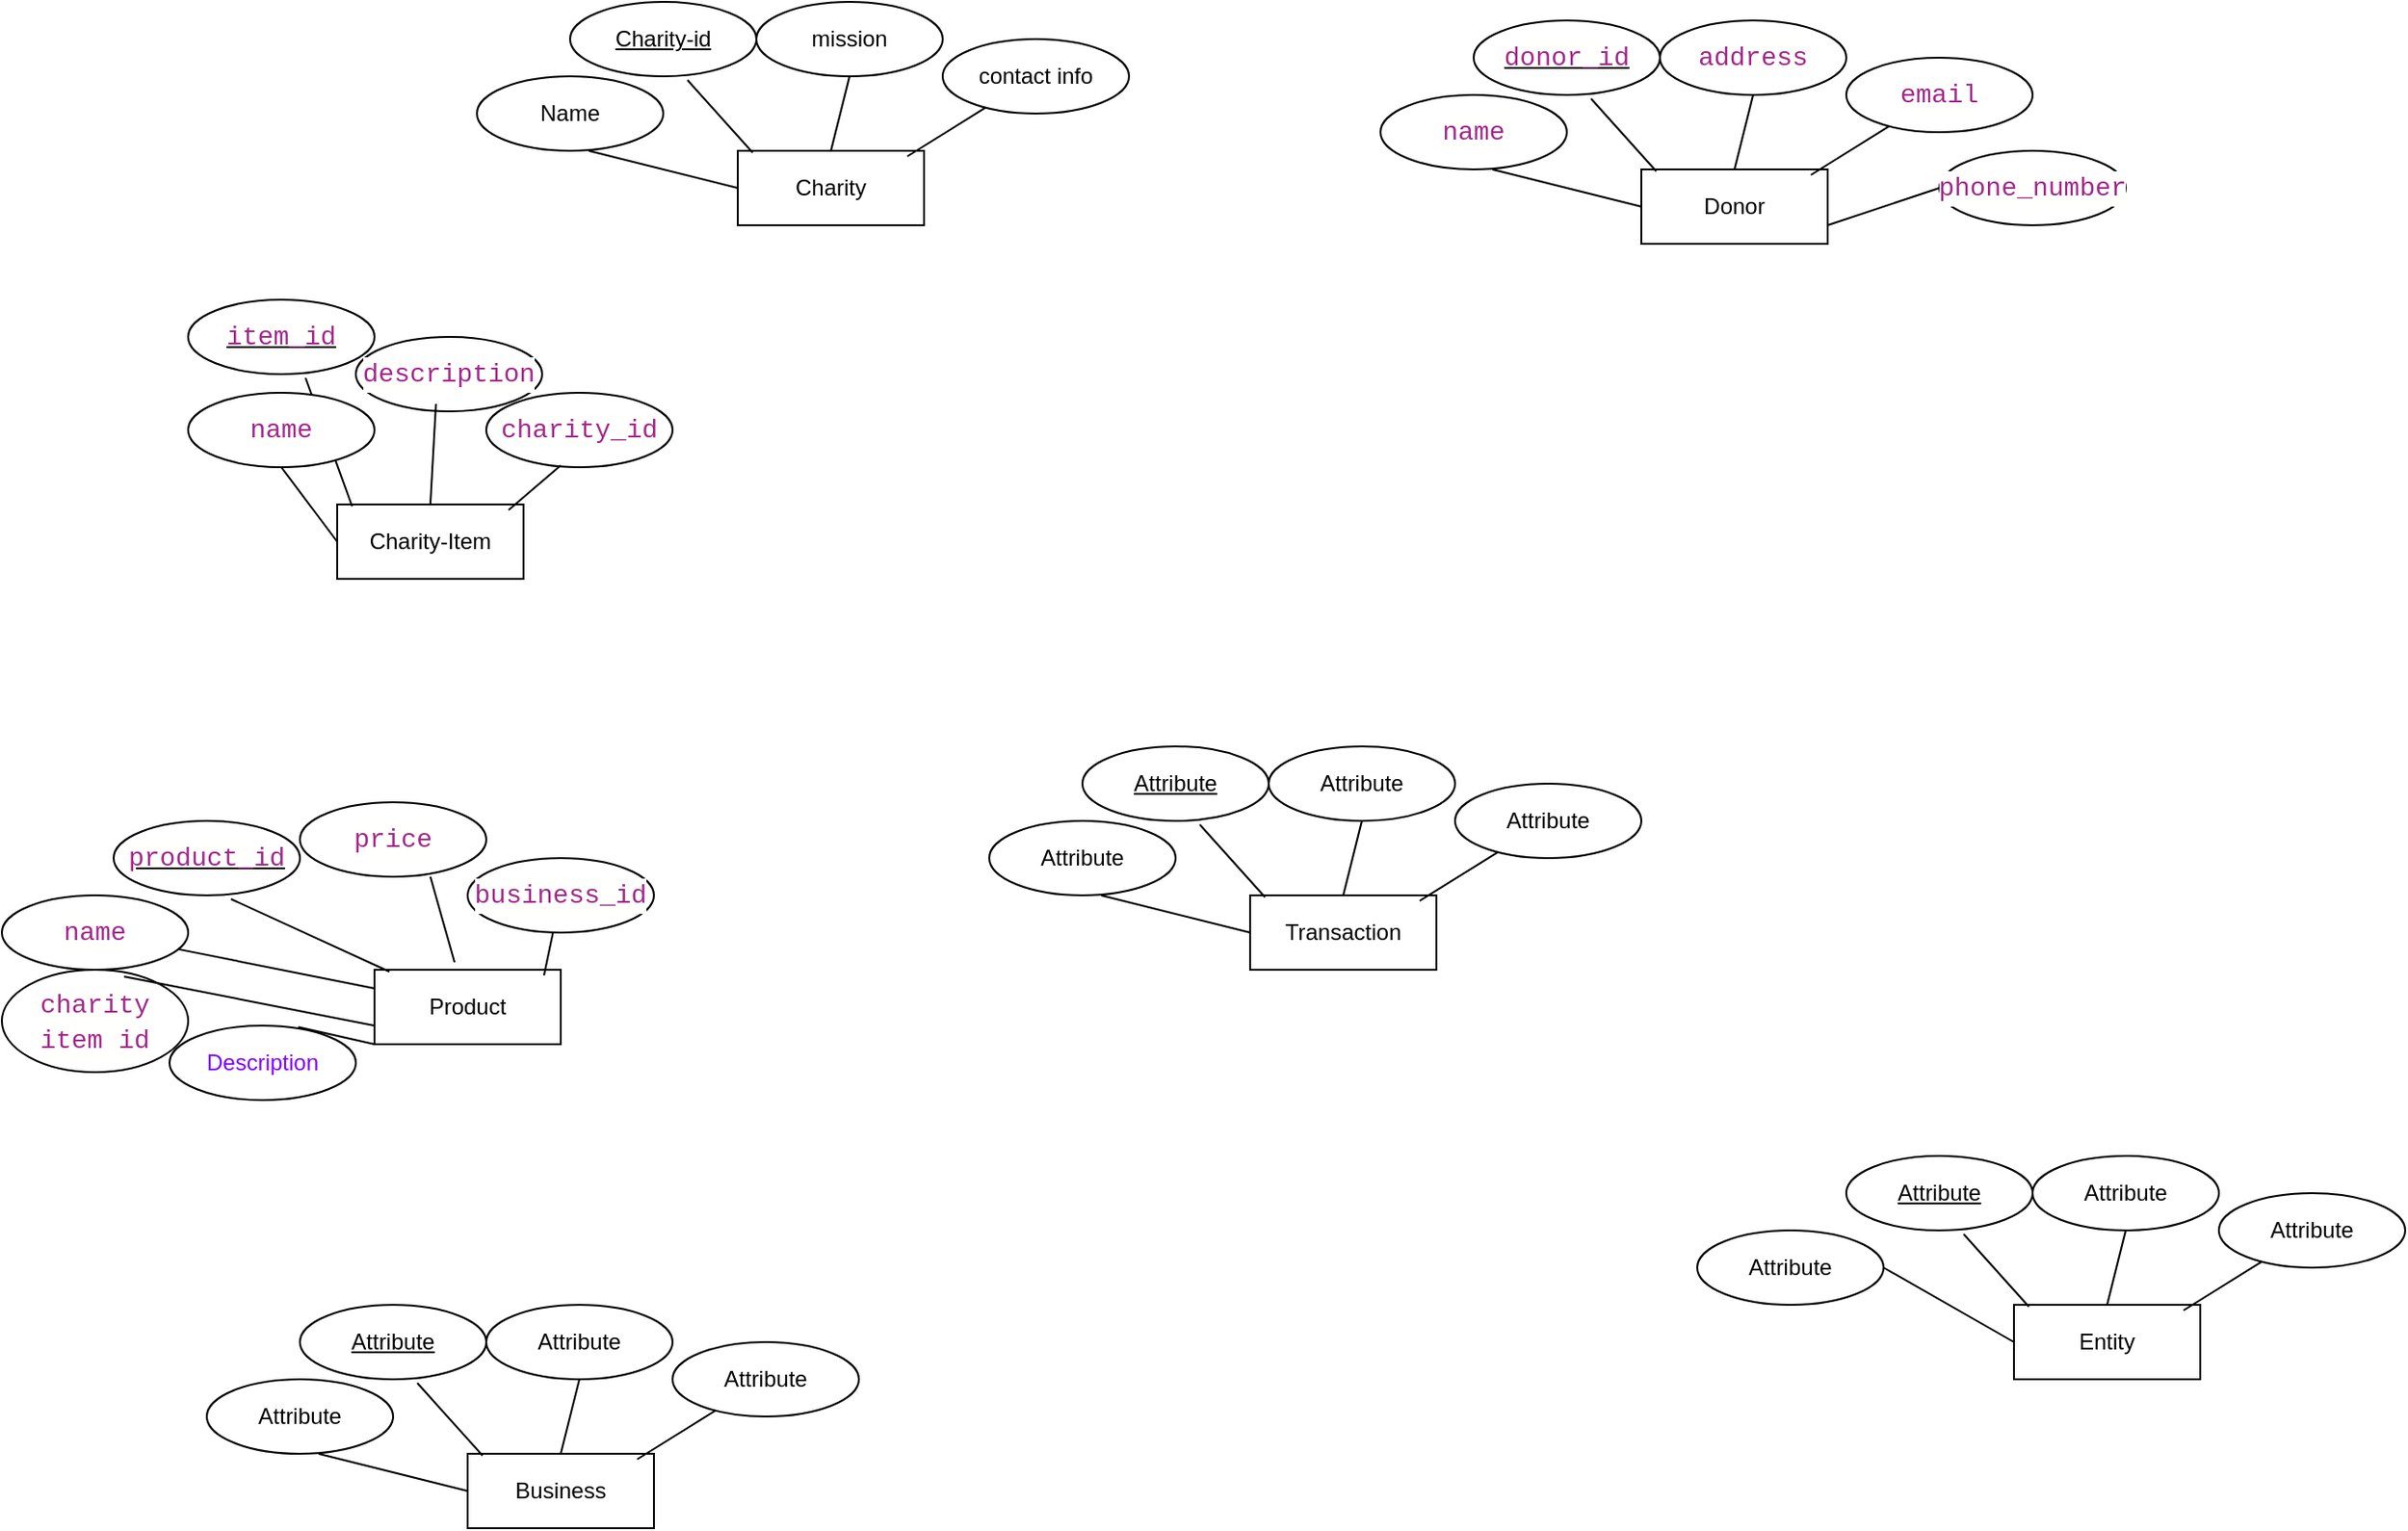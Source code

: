 <mxfile version="26.0.7" pages="2">
  <diagram name="Page-1" id="ijlf4zvdkOlsfLd_vSVo">
    <mxGraphModel dx="1885" dy="1651" grid="1" gridSize="10" guides="1" tooltips="1" connect="1" arrows="0" fold="1" page="1" pageScale="1" pageWidth="850" pageHeight="1100" math="0" shadow="0">
      <root>
        <mxCell id="0" />
        <mxCell id="1" parent="0" />
        <mxCell id="f_3bTo-v71N_Pe8UlLd5-6" value="Charity-Item" style="whiteSpace=wrap;html=1;align=center;" vertex="1" parent="1">
          <mxGeometry y="-40" width="100" height="40" as="geometry" />
        </mxCell>
        <mxCell id="f_3bTo-v71N_Pe8UlLd5-15" value="&lt;div style=&quot;background-color: rgb(255, 255, 254); font-family: Consolas, &amp;quot;Courier New&amp;quot;, monospace; font-size: 14px; line-height: 19px; white-space: pre;&quot;&gt;&lt;span style=&quot;color: #a22889;&quot;&gt;charity_id&lt;/span&gt;&lt;/div&gt;" style="ellipse;whiteSpace=wrap;html=1;align=center;" vertex="1" parent="1">
          <mxGeometry x="80" y="-100" width="100" height="40" as="geometry" />
        </mxCell>
        <mxCell id="f_3bTo-v71N_Pe8UlLd5-16" value="&lt;div style=&quot;background-color: rgb(255, 255, 254); font-family: Consolas, &amp;quot;Courier New&amp;quot;, monospace; font-size: 14px; line-height: 19px; white-space: pre;&quot;&gt;&lt;span style=&quot;color: #a22889;&quot;&gt;item_id&lt;/span&gt;&lt;/div&gt;" style="ellipse;whiteSpace=wrap;html=1;align=center;fontStyle=4;" vertex="1" parent="1">
          <mxGeometry x="-80" y="-150" width="100" height="40" as="geometry" />
        </mxCell>
        <mxCell id="f_3bTo-v71N_Pe8UlLd5-18" value="" style="endArrow=none;html=1;rounded=0;entryX=0;entryY=0.5;entryDx=0;entryDy=0;exitX=0.5;exitY=1;exitDx=0;exitDy=0;exitPerimeter=0;" edge="1" parent="1" source="f_3bTo-v71N_Pe8UlLd5-22" target="f_3bTo-v71N_Pe8UlLd5-6">
          <mxGeometry relative="1" as="geometry">
            <mxPoint x="-80" y="-100" as="sourcePoint" />
            <mxPoint x="20" y="10" as="targetPoint" />
          </mxGeometry>
        </mxCell>
        <mxCell id="f_3bTo-v71N_Pe8UlLd5-19" value="" style="endArrow=none;html=1;rounded=0;exitX=0.63;exitY=1.05;exitDx=0;exitDy=0;exitPerimeter=0;entryX=0.08;entryY=0.025;entryDx=0;entryDy=0;entryPerimeter=0;" edge="1" parent="1" source="f_3bTo-v71N_Pe8UlLd5-16" target="f_3bTo-v71N_Pe8UlLd5-6">
          <mxGeometry relative="1" as="geometry">
            <mxPoint x="-160" y="-10" as="sourcePoint" />
            <mxPoint x="-27" y="-10" as="targetPoint" />
          </mxGeometry>
        </mxCell>
        <mxCell id="f_3bTo-v71N_Pe8UlLd5-20" value="" style="endArrow=none;html=1;rounded=0;entryX=0.4;entryY=0.975;entryDx=0;entryDy=0;entryPerimeter=0;exitX=0.92;exitY=0.075;exitDx=0;exitDy=0;exitPerimeter=0;" edge="1" parent="1" source="f_3bTo-v71N_Pe8UlLd5-6" target="f_3bTo-v71N_Pe8UlLd5-15">
          <mxGeometry relative="1" as="geometry">
            <mxPoint x="110" y="-30" as="sourcePoint" />
            <mxPoint x="270" y="-30" as="targetPoint" />
            <Array as="points" />
          </mxGeometry>
        </mxCell>
        <mxCell id="f_3bTo-v71N_Pe8UlLd5-21" value="&lt;div style=&quot;background-color: rgb(255, 255, 254); font-family: Consolas, &amp;quot;Courier New&amp;quot;, monospace; font-size: 14px; line-height: 19px; white-space: pre;&quot;&gt;&lt;span style=&quot;color: #a22889;&quot;&gt;description&lt;/span&gt;&lt;/div&gt;" style="ellipse;whiteSpace=wrap;html=1;align=center;" vertex="1" parent="1">
          <mxGeometry x="10" y="-130" width="100" height="40" as="geometry" />
        </mxCell>
        <mxCell id="f_3bTo-v71N_Pe8UlLd5-22" value="&lt;div style=&quot;background-color: rgb(255, 255, 254); font-family: Consolas, &amp;quot;Courier New&amp;quot;, monospace; font-size: 14px; line-height: 19px; white-space: pre;&quot;&gt;&lt;span style=&quot;color: #a22889;&quot;&gt;name&lt;/span&gt;&lt;/div&gt;" style="ellipse;whiteSpace=wrap;html=1;align=center;" vertex="1" parent="1">
          <mxGeometry x="-80" y="-100" width="100" height="40" as="geometry" />
        </mxCell>
        <mxCell id="f_3bTo-v71N_Pe8UlLd5-23" value="Entity" style="whiteSpace=wrap;html=1;align=center;" vertex="1" parent="1">
          <mxGeometry x="900" y="390" width="100" height="40" as="geometry" />
        </mxCell>
        <mxCell id="f_3bTo-v71N_Pe8UlLd5-26" value="Attribute" style="ellipse;whiteSpace=wrap;html=1;align=center;" vertex="1" parent="1">
          <mxGeometry x="1010" y="330" width="100" height="40" as="geometry" />
        </mxCell>
        <mxCell id="f_3bTo-v71N_Pe8UlLd5-27" value="Attribute" style="ellipse;whiteSpace=wrap;html=1;align=center;fontStyle=4;" vertex="1" parent="1">
          <mxGeometry x="810" y="310" width="100" height="40" as="geometry" />
        </mxCell>
        <mxCell id="f_3bTo-v71N_Pe8UlLd5-28" value="" style="endArrow=none;html=1;rounded=0;entryX=0;entryY=0.5;entryDx=0;entryDy=0;exitX=1;exitY=0.5;exitDx=0;exitDy=0;exitPerimeter=0;" edge="1" parent="1" source="f_3bTo-v71N_Pe8UlLd5-32" target="f_3bTo-v71N_Pe8UlLd5-23">
          <mxGeometry relative="1" as="geometry">
            <mxPoint x="820" y="390" as="sourcePoint" />
            <mxPoint x="890" y="450" as="targetPoint" />
          </mxGeometry>
        </mxCell>
        <mxCell id="f_3bTo-v71N_Pe8UlLd5-29" value="" style="endArrow=none;html=1;rounded=0;exitX=0.63;exitY=1.05;exitDx=0;exitDy=0;exitPerimeter=0;entryX=0.08;entryY=0.025;entryDx=0;entryDy=0;entryPerimeter=0;" edge="1" parent="1" source="f_3bTo-v71N_Pe8UlLd5-27" target="f_3bTo-v71N_Pe8UlLd5-23">
          <mxGeometry relative="1" as="geometry">
            <mxPoint x="480" y="480" as="sourcePoint" />
            <mxPoint x="613" y="480" as="targetPoint" />
          </mxGeometry>
        </mxCell>
        <mxCell id="f_3bTo-v71N_Pe8UlLd5-30" value="" style="endArrow=none;html=1;rounded=0;exitX=0.91;exitY=0.075;exitDx=0;exitDy=0;exitPerimeter=0;" edge="1" parent="1" source="f_3bTo-v71N_Pe8UlLd5-23" target="f_3bTo-v71N_Pe8UlLd5-26">
          <mxGeometry relative="1" as="geometry">
            <mxPoint x="780" y="440" as="sourcePoint" />
            <mxPoint x="780" y="439" as="targetPoint" />
            <Array as="points" />
          </mxGeometry>
        </mxCell>
        <mxCell id="f_3bTo-v71N_Pe8UlLd5-31" value="Attribute" style="ellipse;whiteSpace=wrap;html=1;align=center;" vertex="1" parent="1">
          <mxGeometry x="910" y="310" width="100" height="40" as="geometry" />
        </mxCell>
        <mxCell id="f_3bTo-v71N_Pe8UlLd5-32" value="Attribute" style="ellipse;whiteSpace=wrap;html=1;align=center;" vertex="1" parent="1">
          <mxGeometry x="730" y="350" width="100" height="40" as="geometry" />
        </mxCell>
        <mxCell id="f_3bTo-v71N_Pe8UlLd5-44" value="Product" style="whiteSpace=wrap;html=1;align=center;" vertex="1" parent="1">
          <mxGeometry x="20" y="210" width="100" height="40" as="geometry" />
        </mxCell>
        <mxCell id="f_3bTo-v71N_Pe8UlLd5-47" value="&lt;div style=&quot;background-color: rgb(255, 255, 254); font-family: Consolas, &amp;quot;Courier New&amp;quot;, monospace; font-size: 14px; line-height: 19px; white-space: pre;&quot;&gt;&lt;span style=&quot;color: #a22889;&quot;&gt;business_id&lt;/span&gt;&lt;/div&gt;" style="ellipse;whiteSpace=wrap;html=1;align=center;" vertex="1" parent="1">
          <mxGeometry x="70" y="150" width="100" height="40" as="geometry" />
        </mxCell>
        <mxCell id="f_3bTo-v71N_Pe8UlLd5-48" value="&lt;div style=&quot;background-color: rgb(255, 255, 254); font-family: Consolas, &amp;quot;Courier New&amp;quot;, monospace; font-size: 14px; line-height: 19px; white-space: pre;&quot;&gt;&lt;span style=&quot;color: #a22889;&quot;&gt;product_id&lt;/span&gt;&lt;/div&gt;" style="ellipse;whiteSpace=wrap;html=1;align=center;fontStyle=4;" vertex="1" parent="1">
          <mxGeometry x="-120" y="130" width="100" height="40" as="geometry" />
        </mxCell>
        <mxCell id="f_3bTo-v71N_Pe8UlLd5-50" value="" style="endArrow=none;html=1;rounded=0;exitX=0.63;exitY=1.05;exitDx=0;exitDy=0;exitPerimeter=0;entryX=0.08;entryY=0.025;entryDx=0;entryDy=0;entryPerimeter=0;" edge="1" parent="1" source="f_3bTo-v71N_Pe8UlLd5-48" target="f_3bTo-v71N_Pe8UlLd5-44">
          <mxGeometry relative="1" as="geometry">
            <mxPoint x="-160" y="250" as="sourcePoint" />
            <mxPoint x="-27" y="250" as="targetPoint" />
          </mxGeometry>
        </mxCell>
        <mxCell id="f_3bTo-v71N_Pe8UlLd5-51" value="" style="endArrow=none;html=1;rounded=0;exitX=0.91;exitY=0.075;exitDx=0;exitDy=0;exitPerimeter=0;" edge="1" parent="1" source="f_3bTo-v71N_Pe8UlLd5-44" target="f_3bTo-v71N_Pe8UlLd5-47">
          <mxGeometry relative="1" as="geometry">
            <mxPoint x="140" y="210" as="sourcePoint" />
            <mxPoint x="140" y="209" as="targetPoint" />
            <Array as="points" />
          </mxGeometry>
        </mxCell>
        <mxCell id="f_3bTo-v71N_Pe8UlLd5-52" value="&lt;div style=&quot;background-color: rgb(255, 255, 254); font-family: Consolas, &amp;quot;Courier New&amp;quot;, monospace; font-size: 14px; line-height: 19px; white-space: pre;&quot;&gt;&lt;span style=&quot;color: #a22889;&quot;&gt;price&lt;/span&gt;&lt;/div&gt;" style="ellipse;whiteSpace=wrap;html=1;align=center;" vertex="1" parent="1">
          <mxGeometry x="-20" y="120" width="100" height="40" as="geometry" />
        </mxCell>
        <mxCell id="f_3bTo-v71N_Pe8UlLd5-66" value="" style="endArrow=none;html=1;rounded=0;exitX=0.5;exitY=0;exitDx=0;exitDy=0;entryX=0.43;entryY=0.9;entryDx=0;entryDy=0;entryPerimeter=0;" edge="1" parent="1" source="f_3bTo-v71N_Pe8UlLd5-6" target="f_3bTo-v71N_Pe8UlLd5-21">
          <mxGeometry relative="1" as="geometry">
            <mxPoint x="140" y="10" as="sourcePoint" />
            <mxPoint x="300" y="10" as="targetPoint" />
          </mxGeometry>
        </mxCell>
        <mxCell id="f_3bTo-v71N_Pe8UlLd5-67" value="" style="endArrow=none;html=1;rounded=0;entryX=0.5;entryY=0;entryDx=0;entryDy=0;exitX=0.5;exitY=1;exitDx=0;exitDy=0;" edge="1" parent="1" source="f_3bTo-v71N_Pe8UlLd5-31" target="f_3bTo-v71N_Pe8UlLd5-23">
          <mxGeometry relative="1" as="geometry">
            <mxPoint x="420" y="530" as="sourcePoint" />
            <mxPoint x="580" y="530" as="targetPoint" />
          </mxGeometry>
        </mxCell>
        <mxCell id="f_3bTo-v71N_Pe8UlLd5-68" value="" style="endArrow=none;html=1;rounded=0;exitX=0;exitY=0.25;exitDx=0;exitDy=0;" edge="1" parent="1" source="f_3bTo-v71N_Pe8UlLd5-44" target="f_3bTo-v71N_Pe8UlLd5-53">
          <mxGeometry relative="1" as="geometry">
            <mxPoint x="-50" y="210" as="sourcePoint" />
            <mxPoint x="20" y="230" as="targetPoint" />
          </mxGeometry>
        </mxCell>
        <mxCell id="f_3bTo-v71N_Pe8UlLd5-53" value="&lt;div style=&quot;background-color: rgb(255, 255, 254); font-family: Consolas, &amp;quot;Courier New&amp;quot;, monospace; font-size: 14px; line-height: 19px; white-space: pre;&quot;&gt;&lt;span style=&quot;color: #a22889;&quot;&gt;name&lt;/span&gt;&lt;/div&gt;" style="ellipse;whiteSpace=wrap;html=1;align=center;" vertex="1" parent="1">
          <mxGeometry x="-180" y="170" width="100" height="40" as="geometry" />
        </mxCell>
        <mxCell id="f_3bTo-v71N_Pe8UlLd5-69" value="" style="endArrow=none;html=1;rounded=0;entryX=0.7;entryY=1;entryDx=0;entryDy=0;entryPerimeter=0;exitX=0.43;exitY=-0.1;exitDx=0;exitDy=0;exitPerimeter=0;" edge="1" parent="1" source="f_3bTo-v71N_Pe8UlLd5-44" target="f_3bTo-v71N_Pe8UlLd5-52">
          <mxGeometry relative="1" as="geometry">
            <mxPoint x="180" y="70" as="sourcePoint" />
            <mxPoint x="340" y="70" as="targetPoint" />
          </mxGeometry>
        </mxCell>
        <mxCell id="f_3bTo-v71N_Pe8UlLd5-70" value="Transaction" style="whiteSpace=wrap;html=1;align=center;" vertex="1" parent="1">
          <mxGeometry x="490" y="170" width="100" height="40" as="geometry" />
        </mxCell>
        <mxCell id="f_3bTo-v71N_Pe8UlLd5-71" value="Attribute" style="ellipse;whiteSpace=wrap;html=1;align=center;" vertex="1" parent="1">
          <mxGeometry x="600" y="110" width="100" height="40" as="geometry" />
        </mxCell>
        <mxCell id="f_3bTo-v71N_Pe8UlLd5-72" value="Attribute" style="ellipse;whiteSpace=wrap;html=1;align=center;fontStyle=4;" vertex="1" parent="1">
          <mxGeometry x="400" y="90" width="100" height="40" as="geometry" />
        </mxCell>
        <mxCell id="f_3bTo-v71N_Pe8UlLd5-73" value="" style="endArrow=none;html=1;rounded=0;entryX=0;entryY=0.5;entryDx=0;entryDy=0;exitX=0.5;exitY=1;exitDx=0;exitDy=0;exitPerimeter=0;" edge="1" parent="1" target="f_3bTo-v71N_Pe8UlLd5-70">
          <mxGeometry relative="1" as="geometry">
            <mxPoint x="410" y="170" as="sourcePoint" />
            <mxPoint x="480" y="230" as="targetPoint" />
          </mxGeometry>
        </mxCell>
        <mxCell id="f_3bTo-v71N_Pe8UlLd5-74" value="" style="endArrow=none;html=1;rounded=0;exitX=0.63;exitY=1.05;exitDx=0;exitDy=0;exitPerimeter=0;entryX=0.08;entryY=0.025;entryDx=0;entryDy=0;entryPerimeter=0;" edge="1" parent="1" source="f_3bTo-v71N_Pe8UlLd5-72" target="f_3bTo-v71N_Pe8UlLd5-70">
          <mxGeometry relative="1" as="geometry">
            <mxPoint x="300" y="210" as="sourcePoint" />
            <mxPoint x="433" y="210" as="targetPoint" />
          </mxGeometry>
        </mxCell>
        <mxCell id="f_3bTo-v71N_Pe8UlLd5-75" value="" style="endArrow=none;html=1;rounded=0;exitX=0.91;exitY=0.075;exitDx=0;exitDy=0;exitPerimeter=0;" edge="1" parent="1" source="f_3bTo-v71N_Pe8UlLd5-70" target="f_3bTo-v71N_Pe8UlLd5-71">
          <mxGeometry relative="1" as="geometry">
            <mxPoint x="600" y="170" as="sourcePoint" />
            <mxPoint x="600" y="169" as="targetPoint" />
            <Array as="points" />
          </mxGeometry>
        </mxCell>
        <mxCell id="f_3bTo-v71N_Pe8UlLd5-76" value="Attribute" style="ellipse;whiteSpace=wrap;html=1;align=center;" vertex="1" parent="1">
          <mxGeometry x="500" y="90" width="100" height="40" as="geometry" />
        </mxCell>
        <mxCell id="f_3bTo-v71N_Pe8UlLd5-77" value="Attribute" style="ellipse;whiteSpace=wrap;html=1;align=center;" vertex="1" parent="1">
          <mxGeometry x="350" y="130" width="100" height="40" as="geometry" />
        </mxCell>
        <mxCell id="f_3bTo-v71N_Pe8UlLd5-78" value="" style="endArrow=none;html=1;rounded=0;entryX=0.5;entryY=0;entryDx=0;entryDy=0;exitX=0.5;exitY=1;exitDx=0;exitDy=0;" edge="1" parent="1" source="f_3bTo-v71N_Pe8UlLd5-76" target="f_3bTo-v71N_Pe8UlLd5-70">
          <mxGeometry relative="1" as="geometry">
            <mxPoint x="240" y="260" as="sourcePoint" />
            <mxPoint x="400" y="260" as="targetPoint" />
          </mxGeometry>
        </mxCell>
        <mxCell id="f_3bTo-v71N_Pe8UlLd5-88" value="Business" style="whiteSpace=wrap;html=1;align=center;" vertex="1" parent="1">
          <mxGeometry x="70" y="470" width="100" height="40" as="geometry" />
        </mxCell>
        <mxCell id="f_3bTo-v71N_Pe8UlLd5-89" value="Attribute" style="ellipse;whiteSpace=wrap;html=1;align=center;" vertex="1" parent="1">
          <mxGeometry x="180" y="410" width="100" height="40" as="geometry" />
        </mxCell>
        <mxCell id="f_3bTo-v71N_Pe8UlLd5-90" value="Attribute" style="ellipse;whiteSpace=wrap;html=1;align=center;fontStyle=4;" vertex="1" parent="1">
          <mxGeometry x="-20" y="390" width="100" height="40" as="geometry" />
        </mxCell>
        <mxCell id="f_3bTo-v71N_Pe8UlLd5-91" value="" style="endArrow=none;html=1;rounded=0;entryX=0;entryY=0.5;entryDx=0;entryDy=0;exitX=0.5;exitY=1;exitDx=0;exitDy=0;exitPerimeter=0;" edge="1" parent="1" target="f_3bTo-v71N_Pe8UlLd5-88">
          <mxGeometry relative="1" as="geometry">
            <mxPoint x="-10" y="470" as="sourcePoint" />
            <mxPoint x="60" y="530" as="targetPoint" />
          </mxGeometry>
        </mxCell>
        <mxCell id="f_3bTo-v71N_Pe8UlLd5-92" value="" style="endArrow=none;html=1;rounded=0;exitX=0.63;exitY=1.05;exitDx=0;exitDy=0;exitPerimeter=0;entryX=0.08;entryY=0.025;entryDx=0;entryDy=0;entryPerimeter=0;" edge="1" parent="1" source="f_3bTo-v71N_Pe8UlLd5-90" target="f_3bTo-v71N_Pe8UlLd5-88">
          <mxGeometry relative="1" as="geometry">
            <mxPoint x="-120" y="510" as="sourcePoint" />
            <mxPoint x="13" y="510" as="targetPoint" />
          </mxGeometry>
        </mxCell>
        <mxCell id="f_3bTo-v71N_Pe8UlLd5-93" value="" style="endArrow=none;html=1;rounded=0;exitX=0.91;exitY=0.075;exitDx=0;exitDy=0;exitPerimeter=0;" edge="1" parent="1" source="f_3bTo-v71N_Pe8UlLd5-88" target="f_3bTo-v71N_Pe8UlLd5-89">
          <mxGeometry relative="1" as="geometry">
            <mxPoint x="180" y="470" as="sourcePoint" />
            <mxPoint x="180" y="469" as="targetPoint" />
            <Array as="points" />
          </mxGeometry>
        </mxCell>
        <mxCell id="f_3bTo-v71N_Pe8UlLd5-94" value="Attribute" style="ellipse;whiteSpace=wrap;html=1;align=center;" vertex="1" parent="1">
          <mxGeometry x="80" y="390" width="100" height="40" as="geometry" />
        </mxCell>
        <mxCell id="f_3bTo-v71N_Pe8UlLd5-95" value="Attribute" style="ellipse;whiteSpace=wrap;html=1;align=center;" vertex="1" parent="1">
          <mxGeometry x="-70" y="430" width="100" height="40" as="geometry" />
        </mxCell>
        <mxCell id="f_3bTo-v71N_Pe8UlLd5-96" value="" style="endArrow=none;html=1;rounded=0;entryX=0.5;entryY=0;entryDx=0;entryDy=0;exitX=0.5;exitY=1;exitDx=0;exitDy=0;" edge="1" parent="1" source="f_3bTo-v71N_Pe8UlLd5-94" target="f_3bTo-v71N_Pe8UlLd5-88">
          <mxGeometry relative="1" as="geometry">
            <mxPoint x="-180" y="560" as="sourcePoint" />
            <mxPoint x="-20" y="560" as="targetPoint" />
          </mxGeometry>
        </mxCell>
        <mxCell id="f_3bTo-v71N_Pe8UlLd5-97" value="Charity" style="whiteSpace=wrap;html=1;align=center;" vertex="1" parent="1">
          <mxGeometry x="215" y="-230" width="100" height="40" as="geometry" />
        </mxCell>
        <mxCell id="f_3bTo-v71N_Pe8UlLd5-98" value="contact info" style="ellipse;whiteSpace=wrap;html=1;align=center;" vertex="1" parent="1">
          <mxGeometry x="325" y="-290" width="100" height="40" as="geometry" />
        </mxCell>
        <mxCell id="f_3bTo-v71N_Pe8UlLd5-99" value="Charity-id" style="ellipse;whiteSpace=wrap;html=1;align=center;fontStyle=4;" vertex="1" parent="1">
          <mxGeometry x="125" y="-310" width="100" height="40" as="geometry" />
        </mxCell>
        <mxCell id="f_3bTo-v71N_Pe8UlLd5-100" value="" style="endArrow=none;html=1;rounded=0;entryX=0;entryY=0.5;entryDx=0;entryDy=0;exitX=0.5;exitY=1;exitDx=0;exitDy=0;exitPerimeter=0;" edge="1" parent="1" target="f_3bTo-v71N_Pe8UlLd5-97">
          <mxGeometry relative="1" as="geometry">
            <mxPoint x="135" y="-230" as="sourcePoint" />
            <mxPoint x="205" y="-170" as="targetPoint" />
          </mxGeometry>
        </mxCell>
        <mxCell id="f_3bTo-v71N_Pe8UlLd5-101" value="" style="endArrow=none;html=1;rounded=0;exitX=0.63;exitY=1.05;exitDx=0;exitDy=0;exitPerimeter=0;entryX=0.08;entryY=0.025;entryDx=0;entryDy=0;entryPerimeter=0;" edge="1" parent="1" source="f_3bTo-v71N_Pe8UlLd5-99" target="f_3bTo-v71N_Pe8UlLd5-97">
          <mxGeometry relative="1" as="geometry">
            <mxPoint x="25" y="-190" as="sourcePoint" />
            <mxPoint x="158" y="-190" as="targetPoint" />
          </mxGeometry>
        </mxCell>
        <mxCell id="f_3bTo-v71N_Pe8UlLd5-102" value="" style="endArrow=none;html=1;rounded=0;exitX=0.91;exitY=0.075;exitDx=0;exitDy=0;exitPerimeter=0;" edge="1" parent="1" source="f_3bTo-v71N_Pe8UlLd5-97" target="f_3bTo-v71N_Pe8UlLd5-98">
          <mxGeometry relative="1" as="geometry">
            <mxPoint x="325" y="-230" as="sourcePoint" />
            <mxPoint x="325" y="-231" as="targetPoint" />
            <Array as="points" />
          </mxGeometry>
        </mxCell>
        <mxCell id="f_3bTo-v71N_Pe8UlLd5-103" value="mission" style="ellipse;whiteSpace=wrap;html=1;align=center;" vertex="1" parent="1">
          <mxGeometry x="225" y="-310" width="100" height="40" as="geometry" />
        </mxCell>
        <mxCell id="f_3bTo-v71N_Pe8UlLd5-104" value="Name" style="ellipse;whiteSpace=wrap;html=1;align=center;" vertex="1" parent="1">
          <mxGeometry x="75" y="-270" width="100" height="40" as="geometry" />
        </mxCell>
        <mxCell id="f_3bTo-v71N_Pe8UlLd5-105" value="" style="endArrow=none;html=1;rounded=0;entryX=0.5;entryY=0;entryDx=0;entryDy=0;exitX=0.5;exitY=1;exitDx=0;exitDy=0;" edge="1" parent="1" source="f_3bTo-v71N_Pe8UlLd5-103" target="f_3bTo-v71N_Pe8UlLd5-97">
          <mxGeometry relative="1" as="geometry">
            <mxPoint x="-35" y="-140" as="sourcePoint" />
            <mxPoint x="125" y="-140" as="targetPoint" />
          </mxGeometry>
        </mxCell>
        <mxCell id="NgoNU6PQMkb65_Xpgjqk-1" value="Donor" style="whiteSpace=wrap;html=1;align=center;" vertex="1" parent="1">
          <mxGeometry x="700" y="-220" width="100" height="40" as="geometry" />
        </mxCell>
        <mxCell id="NgoNU6PQMkb65_Xpgjqk-2" value="&lt;div style=&quot;background-color: rgb(255, 255, 254); font-family: Consolas, &amp;quot;Courier New&amp;quot;, monospace; font-size: 14px; line-height: 19px; white-space: pre;&quot;&gt;&lt;span style=&quot;color: #a22889;&quot;&gt;email&lt;/span&gt;&lt;/div&gt;" style="ellipse;whiteSpace=wrap;html=1;align=center;" vertex="1" parent="1">
          <mxGeometry x="810" y="-280" width="100" height="40" as="geometry" />
        </mxCell>
        <mxCell id="NgoNU6PQMkb65_Xpgjqk-3" value="&lt;div style=&quot;background-color: rgb(255, 255, 254); font-family: Consolas, &amp;quot;Courier New&amp;quot;, monospace; font-size: 14px; line-height: 19px; white-space: pre;&quot;&gt;&lt;span style=&quot;color: #a22889;&quot;&gt;donor_id&lt;/span&gt;&lt;/div&gt;" style="ellipse;whiteSpace=wrap;html=1;align=center;fontStyle=4;" vertex="1" parent="1">
          <mxGeometry x="610" y="-300" width="100" height="40" as="geometry" />
        </mxCell>
        <mxCell id="NgoNU6PQMkb65_Xpgjqk-4" value="" style="endArrow=none;html=1;rounded=0;entryX=0;entryY=0.5;entryDx=0;entryDy=0;exitX=0.5;exitY=1;exitDx=0;exitDy=0;exitPerimeter=0;" edge="1" parent="1" target="NgoNU6PQMkb65_Xpgjqk-1">
          <mxGeometry relative="1" as="geometry">
            <mxPoint x="620" y="-220" as="sourcePoint" />
            <mxPoint x="690" y="-160" as="targetPoint" />
          </mxGeometry>
        </mxCell>
        <mxCell id="NgoNU6PQMkb65_Xpgjqk-5" value="" style="endArrow=none;html=1;rounded=0;exitX=0.63;exitY=1.05;exitDx=0;exitDy=0;exitPerimeter=0;entryX=0.08;entryY=0.025;entryDx=0;entryDy=0;entryPerimeter=0;" edge="1" parent="1" source="NgoNU6PQMkb65_Xpgjqk-3" target="NgoNU6PQMkb65_Xpgjqk-1">
          <mxGeometry relative="1" as="geometry">
            <mxPoint x="510" y="-180" as="sourcePoint" />
            <mxPoint x="643" y="-180" as="targetPoint" />
          </mxGeometry>
        </mxCell>
        <mxCell id="NgoNU6PQMkb65_Xpgjqk-6" value="" style="endArrow=none;html=1;rounded=0;exitX=0.91;exitY=0.075;exitDx=0;exitDy=0;exitPerimeter=0;" edge="1" parent="1" source="NgoNU6PQMkb65_Xpgjqk-1" target="NgoNU6PQMkb65_Xpgjqk-2">
          <mxGeometry relative="1" as="geometry">
            <mxPoint x="810" y="-220" as="sourcePoint" />
            <mxPoint x="810" y="-221" as="targetPoint" />
            <Array as="points" />
          </mxGeometry>
        </mxCell>
        <mxCell id="NgoNU6PQMkb65_Xpgjqk-7" value="&lt;div style=&quot;background-color: rgb(255, 255, 254); font-family: Consolas, &amp;quot;Courier New&amp;quot;, monospace; font-size: 14px; line-height: 19px; white-space: pre;&quot;&gt;&lt;span style=&quot;color: #a22889;&quot;&gt;address&lt;/span&gt;&lt;/div&gt;" style="ellipse;whiteSpace=wrap;html=1;align=center;" vertex="1" parent="1">
          <mxGeometry x="710" y="-300" width="100" height="40" as="geometry" />
        </mxCell>
        <mxCell id="NgoNU6PQMkb65_Xpgjqk-8" value="&lt;div style=&quot;background-color: rgb(255, 255, 254); font-family: Consolas, &amp;quot;Courier New&amp;quot;, monospace; font-size: 14px; line-height: 19px; white-space: pre;&quot;&gt;&lt;span style=&quot;color: #a22889;&quot;&gt;name&lt;/span&gt;&lt;/div&gt;" style="ellipse;whiteSpace=wrap;html=1;align=center;" vertex="1" parent="1">
          <mxGeometry x="560" y="-260" width="100" height="40" as="geometry" />
        </mxCell>
        <mxCell id="NgoNU6PQMkb65_Xpgjqk-9" value="" style="endArrow=none;html=1;rounded=0;entryX=0.5;entryY=0;entryDx=0;entryDy=0;exitX=0.5;exitY=1;exitDx=0;exitDy=0;" edge="1" parent="1" source="NgoNU6PQMkb65_Xpgjqk-7" target="NgoNU6PQMkb65_Xpgjqk-1">
          <mxGeometry relative="1" as="geometry">
            <mxPoint x="450" y="-130" as="sourcePoint" />
            <mxPoint x="610" y="-130" as="targetPoint" />
          </mxGeometry>
        </mxCell>
        <mxCell id="NgoNU6PQMkb65_Xpgjqk-10" value="&lt;font style=&quot;color: rgb(127, 0, 255); background-color: rgb(255, 255, 255);&quot;&gt;Description&lt;/font&gt;" style="ellipse;whiteSpace=wrap;html=1;align=center;" vertex="1" parent="1">
          <mxGeometry x="-90" y="240" width="100" height="40" as="geometry" />
        </mxCell>
        <mxCell id="NgoNU6PQMkb65_Xpgjqk-11" value="" style="endArrow=none;html=1;rounded=0;entryX=0.691;entryY=0.019;entryDx=0;entryDy=0;exitX=0;exitY=1;exitDx=0;exitDy=0;entryPerimeter=0;" edge="1" parent="1" source="f_3bTo-v71N_Pe8UlLd5-44" target="NgoNU6PQMkb65_Xpgjqk-10">
          <mxGeometry relative="1" as="geometry">
            <mxPoint x="50" y="330" as="sourcePoint" />
            <mxPoint x="120" y="280" as="targetPoint" />
          </mxGeometry>
        </mxCell>
        <mxCell id="NgoNU6PQMkb65_Xpgjqk-12" value="&lt;div style=&quot;background-color: rgb(255, 255, 254); font-family: Consolas, &amp;quot;Courier New&amp;quot;, monospace; font-size: 14px; line-height: 19px; white-space: pre;&quot;&gt;&lt;span style=&quot;color: #a22889;&quot;&gt;charity&lt;/span&gt;&lt;/div&gt;&lt;div style=&quot;background-color: rgb(255, 255, 254); font-family: Consolas, &amp;quot;Courier New&amp;quot;, monospace; font-size: 14px; line-height: 19px; white-space: pre;&quot;&gt;&lt;span style=&quot;color: #a22889;&quot;&gt;item id&lt;/span&gt;&lt;/div&gt;" style="ellipse;whiteSpace=wrap;html=1;align=center;" vertex="1" parent="1">
          <mxGeometry x="-180" y="210" width="100" height="55" as="geometry" />
        </mxCell>
        <mxCell id="NgoNU6PQMkb65_Xpgjqk-13" value="" style="endArrow=none;html=1;rounded=0;entryX=0.656;entryY=0.065;entryDx=0;entryDy=0;entryPerimeter=0;exitX=0;exitY=0.75;exitDx=0;exitDy=0;" edge="1" parent="1" target="NgoNU6PQMkb65_Xpgjqk-12" source="f_3bTo-v71N_Pe8UlLd5-44">
          <mxGeometry relative="1" as="geometry">
            <mxPoint x="20" y="230" as="sourcePoint" />
            <mxPoint x="-60" y="290" as="targetPoint" />
          </mxGeometry>
        </mxCell>
        <mxCell id="NgoNU6PQMkb65_Xpgjqk-14" value="&lt;div style=&quot;background-color: rgb(255, 255, 254); font-family: Consolas, &amp;quot;Courier New&amp;quot;, monospace; font-size: 14px; line-height: 19px; white-space: pre;&quot;&gt;&lt;span style=&quot;color: #a22889;&quot;&gt;phone_number&lt;/span&gt;&lt;/div&gt;" style="ellipse;whiteSpace=wrap;html=1;align=center;" vertex="1" parent="1">
          <mxGeometry x="860" y="-230" width="100" height="40" as="geometry" />
        </mxCell>
        <mxCell id="NgoNU6PQMkb65_Xpgjqk-15" value="" style="endArrow=none;html=1;rounded=0;exitX=0;exitY=0.5;exitDx=0;exitDy=0;entryX=1;entryY=0.75;entryDx=0;entryDy=0;" edge="1" parent="1" source="NgoNU6PQMkb65_Xpgjqk-14" target="NgoNU6PQMkb65_Xpgjqk-1">
          <mxGeometry relative="1" as="geometry">
            <mxPoint x="560" y="170" as="sourcePoint" />
            <mxPoint x="730" y="150" as="targetPoint" />
          </mxGeometry>
        </mxCell>
      </root>
    </mxGraphModel>
  </diagram>
  <diagram id="dWYtGDEdXqDuOHVwFrsc" name="Page-2">
    <mxGraphModel dx="880" dy="468" grid="1" gridSize="10" guides="1" tooltips="1" connect="1" arrows="1" fold="1" page="1" pageScale="1" pageWidth="850" pageHeight="1100" math="0" shadow="0">
      <root>
        <mxCell id="0" />
        <mxCell id="1" parent="0" />
      </root>
    </mxGraphModel>
  </diagram>
</mxfile>
